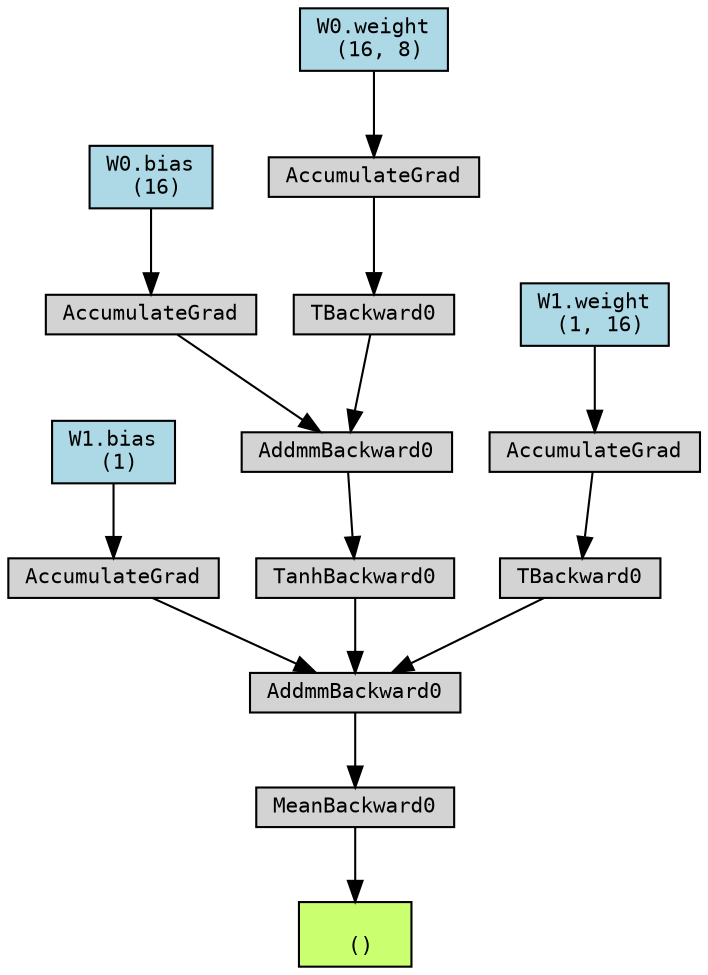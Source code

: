 digraph {
	graph [size="12,12"]
	node [align=left fontname=monospace fontsize=10 height=0.2 ranksep=0.1 shape=box style=filled]
	1574188150512 [label="
 ()" fillcolor=darkolivegreen1]
	1574188152816 [label=MeanBackward0]
	1574188152384 -> 1574188152816
	1574188152384 [label=AddmmBackward0]
	1574188152672 -> 1574188152384
	1574188149792 [label="W1.bias
 (1)" fillcolor=lightblue]
	1574188149792 -> 1574188152672
	1574188152672 [label=AccumulateGrad]
	1574188152336 -> 1574188152384
	1574188152336 [label=TanhBackward0]
	1574188152720 -> 1574188152336
	1574188152720 [label=AddmmBackward0]
	1574188152144 -> 1574188152720
	1574188148752 [label="W0.bias
 (16)" fillcolor=lightblue]
	1574188148752 -> 1574188152144
	1574188152144 [label=AccumulateGrad]
	1574188152192 -> 1574188152720
	1574188152192 [label=TBackward0]
	1574188152096 -> 1574188152192
	1574188148432 [label="W0.weight
 (16, 8)" fillcolor=lightblue]
	1574188148432 -> 1574188152096
	1574188152096 [label=AccumulateGrad]
	1574188152432 -> 1574188152384
	1574188152432 [label=TBackward0]
	1574188151904 -> 1574188152432
	1574188149712 [label="W1.weight
 (1, 16)" fillcolor=lightblue]
	1574188149712 -> 1574188151904
	1574188151904 [label=AccumulateGrad]
	1574188152816 -> 1574188150512
}
